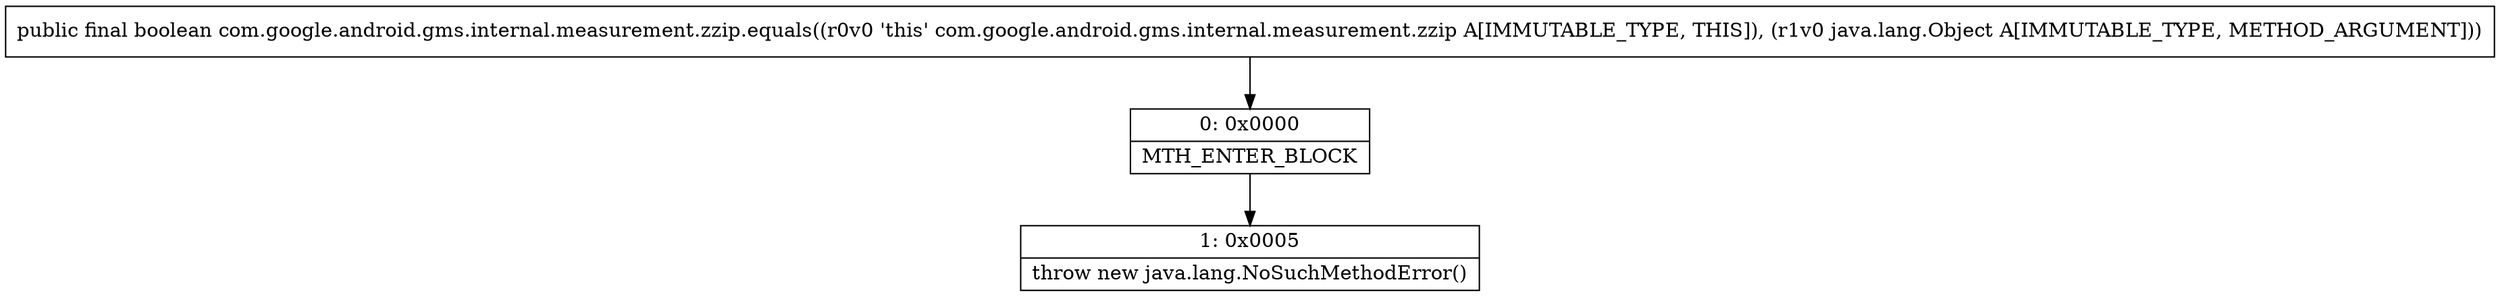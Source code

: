 digraph "CFG forcom.google.android.gms.internal.measurement.zzip.equals(Ljava\/lang\/Object;)Z" {
Node_0 [shape=record,label="{0\:\ 0x0000|MTH_ENTER_BLOCK\l}"];
Node_1 [shape=record,label="{1\:\ 0x0005|throw new java.lang.NoSuchMethodError()\l}"];
MethodNode[shape=record,label="{public final boolean com.google.android.gms.internal.measurement.zzip.equals((r0v0 'this' com.google.android.gms.internal.measurement.zzip A[IMMUTABLE_TYPE, THIS]), (r1v0 java.lang.Object A[IMMUTABLE_TYPE, METHOD_ARGUMENT])) }"];
MethodNode -> Node_0;
Node_0 -> Node_1;
}

